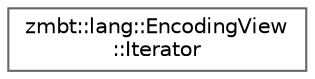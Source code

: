 digraph "Graphical Class Hierarchy"
{
 // LATEX_PDF_SIZE
  bgcolor="transparent";
  edge [fontname=Helvetica,fontsize=10,labelfontname=Helvetica,labelfontsize=10];
  node [fontname=Helvetica,fontsize=10,shape=box,height=0.2,width=0.4];
  rankdir="LR";
  Node0 [id="Node000000",label="zmbt::lang::EncodingView\l::Iterator",height=0.2,width=0.4,color="grey40", fillcolor="white", style="filled",URL="$classzmbt_1_1lang_1_1EncodingView_1_1Iterator.html",tooltip=" "];
}
